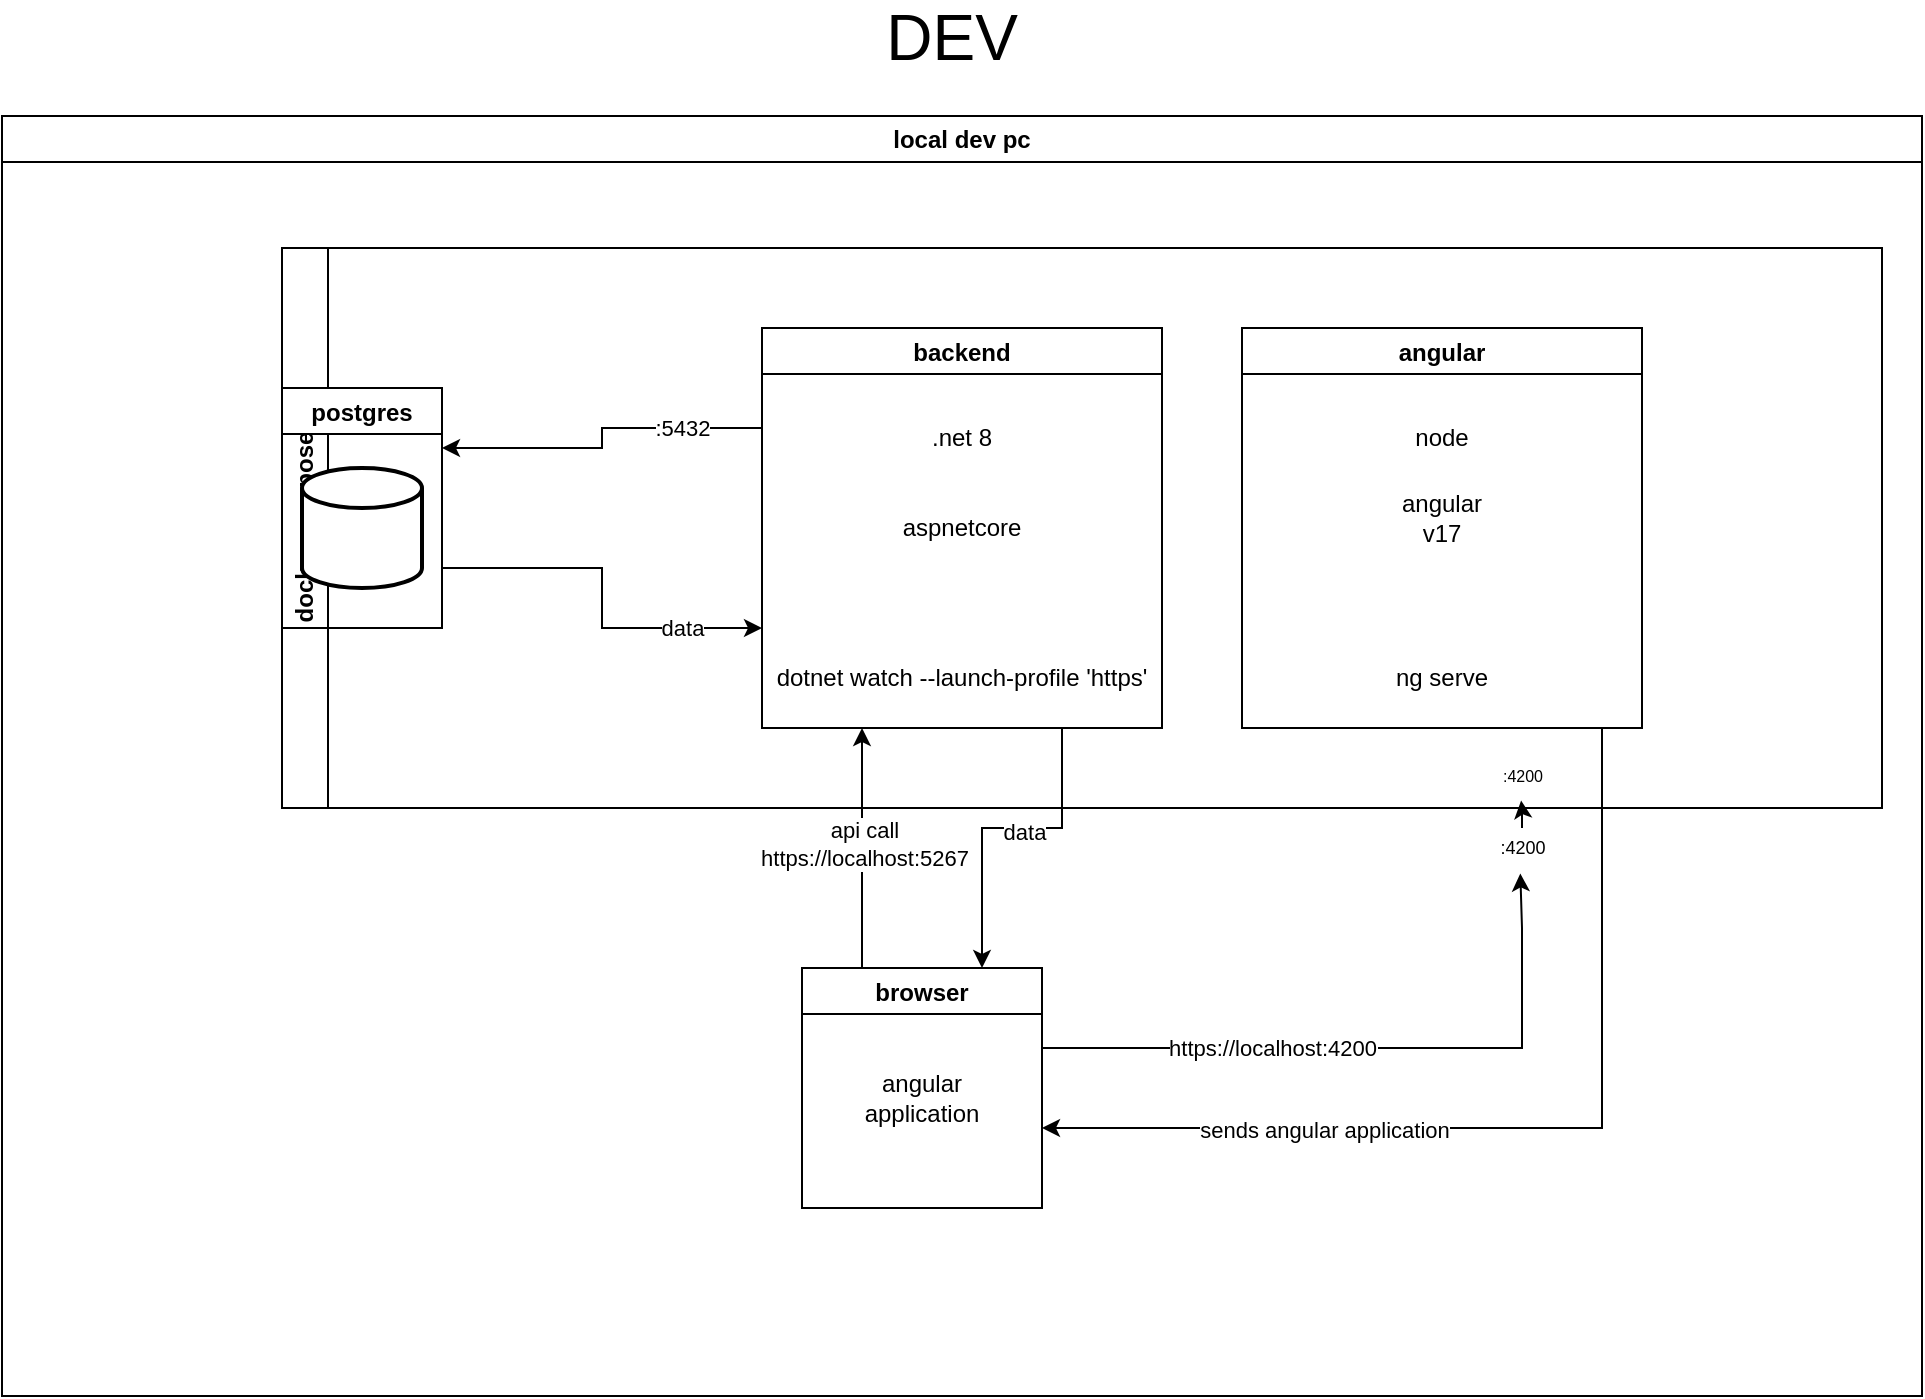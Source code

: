 <mxfile version="27.0.9">
  <diagram name="Page-1" id="PP7odU0YvIjFSf8pdJi2">
    <mxGraphModel dx="520" dy="1059" grid="1" gridSize="10" guides="1" tooltips="1" connect="1" arrows="1" fold="1" page="1" pageScale="1" pageWidth="1169" pageHeight="827" math="0" shadow="0">
      <root>
        <mxCell id="0" />
        <mxCell id="1" parent="0" />
        <mxCell id="-DDnby46z88H8MAfoOlH-1" value="&lt;div&gt;DEV&lt;/div&gt;" style="text;html=1;align=center;verticalAlign=middle;whiteSpace=wrap;rounded=0;fontSize=32;" vertex="1" parent="1">
          <mxGeometry x="525" y="40" width="60" height="30" as="geometry" />
        </mxCell>
        <mxCell id="-DDnby46z88H8MAfoOlH-16" value="docker compose" style="swimlane;horizontal=0;whiteSpace=wrap;html=1;" vertex="1" parent="1">
          <mxGeometry x="220" y="160" width="800" height="280" as="geometry">
            <mxRectangle x="160" y="120" width="40" height="120" as="alternateBounds" />
          </mxGeometry>
        </mxCell>
        <mxCell id="-DDnby46z88H8MAfoOlH-17" value="" style="group" vertex="1" connectable="0" parent="1">
          <mxGeometry x="220" y="200" width="680" height="200" as="geometry" />
        </mxCell>
        <mxCell id="-DDnby46z88H8MAfoOlH-54" style="edgeStyle=orthogonalEdgeStyle;rounded=0;orthogonalLoop=1;jettySize=auto;html=1;exitX=1;exitY=0.75;exitDx=0;exitDy=0;entryX=0;entryY=0.75;entryDx=0;entryDy=0;" edge="1" parent="-DDnby46z88H8MAfoOlH-17" source="-DDnby46z88H8MAfoOlH-4" target="-DDnby46z88H8MAfoOlH-5">
          <mxGeometry relative="1" as="geometry" />
        </mxCell>
        <mxCell id="-DDnby46z88H8MAfoOlH-59" value="data" style="edgeLabel;html=1;align=center;verticalAlign=middle;resizable=0;points=[];" vertex="1" connectable="0" parent="-DDnby46z88H8MAfoOlH-54">
          <mxGeometry x="-0.274" y="1" relative="1" as="geometry">
            <mxPoint x="51" y="31" as="offset" />
          </mxGeometry>
        </mxCell>
        <mxCell id="-DDnby46z88H8MAfoOlH-4" value="postgres" style="swimlane;" vertex="1" parent="-DDnby46z88H8MAfoOlH-17">
          <mxGeometry y="30" width="80" height="120" as="geometry">
            <mxRectangle width="90" height="30" as="alternateBounds" />
          </mxGeometry>
        </mxCell>
        <mxCell id="-DDnby46z88H8MAfoOlH-53" style="edgeStyle=orthogonalEdgeStyle;rounded=0;orthogonalLoop=1;jettySize=auto;html=1;exitX=0;exitY=0.25;exitDx=0;exitDy=0;entryX=1;entryY=0.25;entryDx=0;entryDy=0;" edge="1" parent="-DDnby46z88H8MAfoOlH-17" source="-DDnby46z88H8MAfoOlH-5" target="-DDnby46z88H8MAfoOlH-4">
          <mxGeometry relative="1" as="geometry" />
        </mxCell>
        <mxCell id="-DDnby46z88H8MAfoOlH-58" value=":5432" style="edgeLabel;html=1;align=center;verticalAlign=middle;resizable=0;points=[];" vertex="1" connectable="0" parent="-DDnby46z88H8MAfoOlH-53">
          <mxGeometry x="0.187" relative="1" as="geometry">
            <mxPoint x="51" y="-10" as="offset" />
          </mxGeometry>
        </mxCell>
        <mxCell id="-DDnby46z88H8MAfoOlH-5" value="backend" style="swimlane;" vertex="1" parent="-DDnby46z88H8MAfoOlH-17">
          <mxGeometry x="240" width="200" height="200" as="geometry">
            <mxRectangle x="350" y="180" width="90" height="30" as="alternateBounds" />
          </mxGeometry>
        </mxCell>
        <mxCell id="-DDnby46z88H8MAfoOlH-11" value=".net 8" style="text;html=1;align=center;verticalAlign=middle;whiteSpace=wrap;rounded=0;" vertex="1" parent="-DDnby46z88H8MAfoOlH-5">
          <mxGeometry x="70" y="40" width="60" height="30" as="geometry" />
        </mxCell>
        <mxCell id="-DDnby46z88H8MAfoOlH-14" value="dotnet watch --launch-profile &#39;https&#39;" style="text;html=1;align=center;verticalAlign=middle;whiteSpace=wrap;rounded=0;" vertex="1" parent="-DDnby46z88H8MAfoOlH-5">
          <mxGeometry y="160" width="200" height="30" as="geometry" />
        </mxCell>
        <mxCell id="-DDnby46z88H8MAfoOlH-6" value="angular" style="swimlane;" vertex="1" parent="-DDnby46z88H8MAfoOlH-17">
          <mxGeometry x="480" width="200" height="200" as="geometry">
            <mxRectangle x="350" y="180" width="90" height="30" as="alternateBounds" />
          </mxGeometry>
        </mxCell>
        <mxCell id="-DDnby46z88H8MAfoOlH-13" value="ng serve" style="text;html=1;align=center;verticalAlign=middle;whiteSpace=wrap;rounded=0;" vertex="1" parent="-DDnby46z88H8MAfoOlH-6">
          <mxGeometry x="70" y="160" width="60" height="30" as="geometry" />
        </mxCell>
        <mxCell id="-DDnby46z88H8MAfoOlH-9" value="aspnetcore" style="text;html=1;align=center;verticalAlign=middle;whiteSpace=wrap;rounded=0;" vertex="1" parent="-DDnby46z88H8MAfoOlH-17">
          <mxGeometry x="310" y="85" width="60" height="30" as="geometry" />
        </mxCell>
        <mxCell id="-DDnby46z88H8MAfoOlH-8" value="" style="strokeWidth=2;html=1;shape=mxgraph.flowchart.database;whiteSpace=wrap;" vertex="1" parent="-DDnby46z88H8MAfoOlH-17">
          <mxGeometry x="10" y="70" width="60" height="60" as="geometry" />
        </mxCell>
        <mxCell id="-DDnby46z88H8MAfoOlH-57" value="node" style="text;html=1;align=center;verticalAlign=middle;whiteSpace=wrap;rounded=0;" vertex="1" parent="-DDnby46z88H8MAfoOlH-17">
          <mxGeometry x="550" y="40" width="60" height="30" as="geometry" />
        </mxCell>
        <mxCell id="-DDnby46z88H8MAfoOlH-20" value="local dev pc" style="swimlane;whiteSpace=wrap;html=1;" vertex="1" parent="1">
          <mxGeometry x="80" y="94" width="960" height="640" as="geometry" />
        </mxCell>
        <mxCell id="-DDnby46z88H8MAfoOlH-48" value="browser" style="swimlane;" vertex="1" parent="-DDnby46z88H8MAfoOlH-20">
          <mxGeometry x="400" y="426" width="120" height="120" as="geometry">
            <mxRectangle width="90" height="30" as="alternateBounds" />
          </mxGeometry>
        </mxCell>
        <mxCell id="-DDnby46z88H8MAfoOlH-33" value="angular application" style="text;html=1;align=center;verticalAlign=middle;whiteSpace=wrap;rounded=0;labelBackgroundColor=default;" vertex="1" parent="-DDnby46z88H8MAfoOlH-48">
          <mxGeometry x="30" y="50" width="60" height="30" as="geometry" />
        </mxCell>
        <mxCell id="-DDnby46z88H8MAfoOlH-25" style="edgeStyle=orthogonalEdgeStyle;rounded=0;orthogonalLoop=1;jettySize=auto;html=1;entryX=0.483;entryY=1.135;entryDx=0;entryDy=0;entryPerimeter=0;" edge="1" parent="-DDnby46z88H8MAfoOlH-20" target="-DDnby46z88H8MAfoOlH-66">
          <mxGeometry relative="1" as="geometry">
            <mxPoint x="520" y="466" as="sourcePoint" />
            <mxPoint x="761" y="386" as="targetPoint" />
            <Array as="points">
              <mxPoint x="760" y="466" />
              <mxPoint x="760" y="406" />
              <mxPoint x="759" y="406" />
            </Array>
          </mxGeometry>
        </mxCell>
        <mxCell id="-DDnby46z88H8MAfoOlH-26" value="https://&lt;span style=&quot;background-color: light-dark(#ffffff, var(--ge-dark-color, #121212)); color: light-dark(rgb(0, 0, 0), rgb(255, 255, 255));&quot;&gt;localhost:4200&lt;/span&gt;" style="edgeLabel;html=1;align=center;verticalAlign=middle;resizable=0;points=[];" vertex="1" connectable="0" parent="-DDnby46z88H8MAfoOlH-25">
          <mxGeometry x="-0.013" relative="1" as="geometry">
            <mxPoint x="-47" as="offset" />
          </mxGeometry>
        </mxCell>
        <mxCell id="-DDnby46z88H8MAfoOlH-31" style="edgeStyle=orthogonalEdgeStyle;rounded=0;orthogonalLoop=1;jettySize=auto;html=1;exitX=0.75;exitY=1;exitDx=0;exitDy=0;" edge="1" parent="-DDnby46z88H8MAfoOlH-20">
          <mxGeometry relative="1" as="geometry">
            <mxPoint x="800" y="306" as="sourcePoint" />
            <mxPoint x="520" y="506" as="targetPoint" />
            <Array as="points">
              <mxPoint x="800" y="506" />
              <mxPoint x="550" y="506" />
            </Array>
          </mxGeometry>
        </mxCell>
        <mxCell id="-DDnby46z88H8MAfoOlH-32" value="sends angular application" style="edgeLabel;html=1;align=center;verticalAlign=middle;resizable=0;points=[];" vertex="1" connectable="0" parent="-DDnby46z88H8MAfoOlH-31">
          <mxGeometry x="0.415" y="1" relative="1" as="geometry">
            <mxPoint as="offset" />
          </mxGeometry>
        </mxCell>
        <mxCell id="-DDnby46z88H8MAfoOlH-12" value="angular v17" style="text;html=1;align=center;verticalAlign=middle;whiteSpace=wrap;rounded=0;" vertex="1" parent="-DDnby46z88H8MAfoOlH-20">
          <mxGeometry x="690" y="186" width="60" height="30" as="geometry" />
        </mxCell>
        <mxCell id="-DDnby46z88H8MAfoOlH-67" value=":4200" style="text;html=1;align=center;verticalAlign=middle;resizable=0;points=[];autosize=1;strokeColor=none;fillColor=none;fontSize=8;" vertex="1" parent="-DDnby46z88H8MAfoOlH-20">
          <mxGeometry x="740" y="320" width="40" height="20" as="geometry" />
        </mxCell>
        <mxCell id="-DDnby46z88H8MAfoOlH-66" value=":4200" style="text;html=1;align=center;verticalAlign=middle;resizable=0;points=[];autosize=1;strokeColor=none;fillColor=none;fontSize=9;" vertex="1" parent="-DDnby46z88H8MAfoOlH-20">
          <mxGeometry x="735" y="356" width="50" height="20" as="geometry" />
        </mxCell>
        <mxCell id="-DDnby46z88H8MAfoOlH-69" style="edgeStyle=orthogonalEdgeStyle;rounded=0;orthogonalLoop=1;jettySize=auto;html=1;entryX=0.489;entryY=1.113;entryDx=0;entryDy=0;entryPerimeter=0;" edge="1" parent="-DDnby46z88H8MAfoOlH-20" source="-DDnby46z88H8MAfoOlH-66" target="-DDnby46z88H8MAfoOlH-67">
          <mxGeometry relative="1" as="geometry">
            <Array as="points">
              <mxPoint x="760" y="346" />
              <mxPoint x="760" y="346" />
            </Array>
          </mxGeometry>
        </mxCell>
        <mxCell id="-DDnby46z88H8MAfoOlH-49" style="edgeStyle=orthogonalEdgeStyle;rounded=0;orthogonalLoop=1;jettySize=auto;html=1;exitX=0.25;exitY=0;exitDx=0;exitDy=0;entryX=0.25;entryY=1;entryDx=0;entryDy=0;" edge="1" parent="1" source="-DDnby46z88H8MAfoOlH-48" target="-DDnby46z88H8MAfoOlH-5">
          <mxGeometry relative="1" as="geometry" />
        </mxCell>
        <mxCell id="-DDnby46z88H8MAfoOlH-50" value="api call&lt;div&gt;https://localhost:5267&lt;/div&gt;" style="edgeLabel;html=1;align=center;verticalAlign=middle;resizable=0;points=[];" vertex="1" connectable="0" parent="-DDnby46z88H8MAfoOlH-49">
          <mxGeometry x="0.035" y="-1" relative="1" as="geometry">
            <mxPoint as="offset" />
          </mxGeometry>
        </mxCell>
        <mxCell id="-DDnby46z88H8MAfoOlH-51" style="edgeStyle=orthogonalEdgeStyle;rounded=0;orthogonalLoop=1;jettySize=auto;html=1;exitX=0.75;exitY=1;exitDx=0;exitDy=0;entryX=0.75;entryY=0;entryDx=0;entryDy=0;" edge="1" parent="1" source="-DDnby46z88H8MAfoOlH-5" target="-DDnby46z88H8MAfoOlH-48">
          <mxGeometry relative="1" as="geometry">
            <mxPoint x="580" y="400" as="sourcePoint" />
            <mxPoint x="580" y="520" as="targetPoint" />
            <Array as="points">
              <mxPoint x="610" y="450" />
              <mxPoint x="570" y="450" />
            </Array>
          </mxGeometry>
        </mxCell>
        <mxCell id="-DDnby46z88H8MAfoOlH-52" value="data" style="edgeLabel;html=1;align=center;verticalAlign=middle;resizable=0;points=[];" vertex="1" connectable="0" parent="-DDnby46z88H8MAfoOlH-51">
          <mxGeometry x="0.008" y="2" relative="1" as="geometry">
            <mxPoint x="11" as="offset" />
          </mxGeometry>
        </mxCell>
      </root>
    </mxGraphModel>
  </diagram>
</mxfile>
